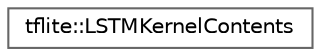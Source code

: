 digraph "Graphical Class Hierarchy"
{
 // LATEX_PDF_SIZE
  bgcolor="transparent";
  edge [fontname=Helvetica,fontsize=10,labelfontname=Helvetica,labelfontsize=10];
  node [fontname=Helvetica,fontsize=10,shape=box,height=0.2,width=0.4];
  rankdir="LR";
  Node0 [id="Node000000",label="tflite::LSTMKernelContents",height=0.2,width=0.4,color="grey40", fillcolor="white", style="filled",URL="$structtflite_1_1_l_s_t_m_kernel_contents.html",tooltip=" "];
}

